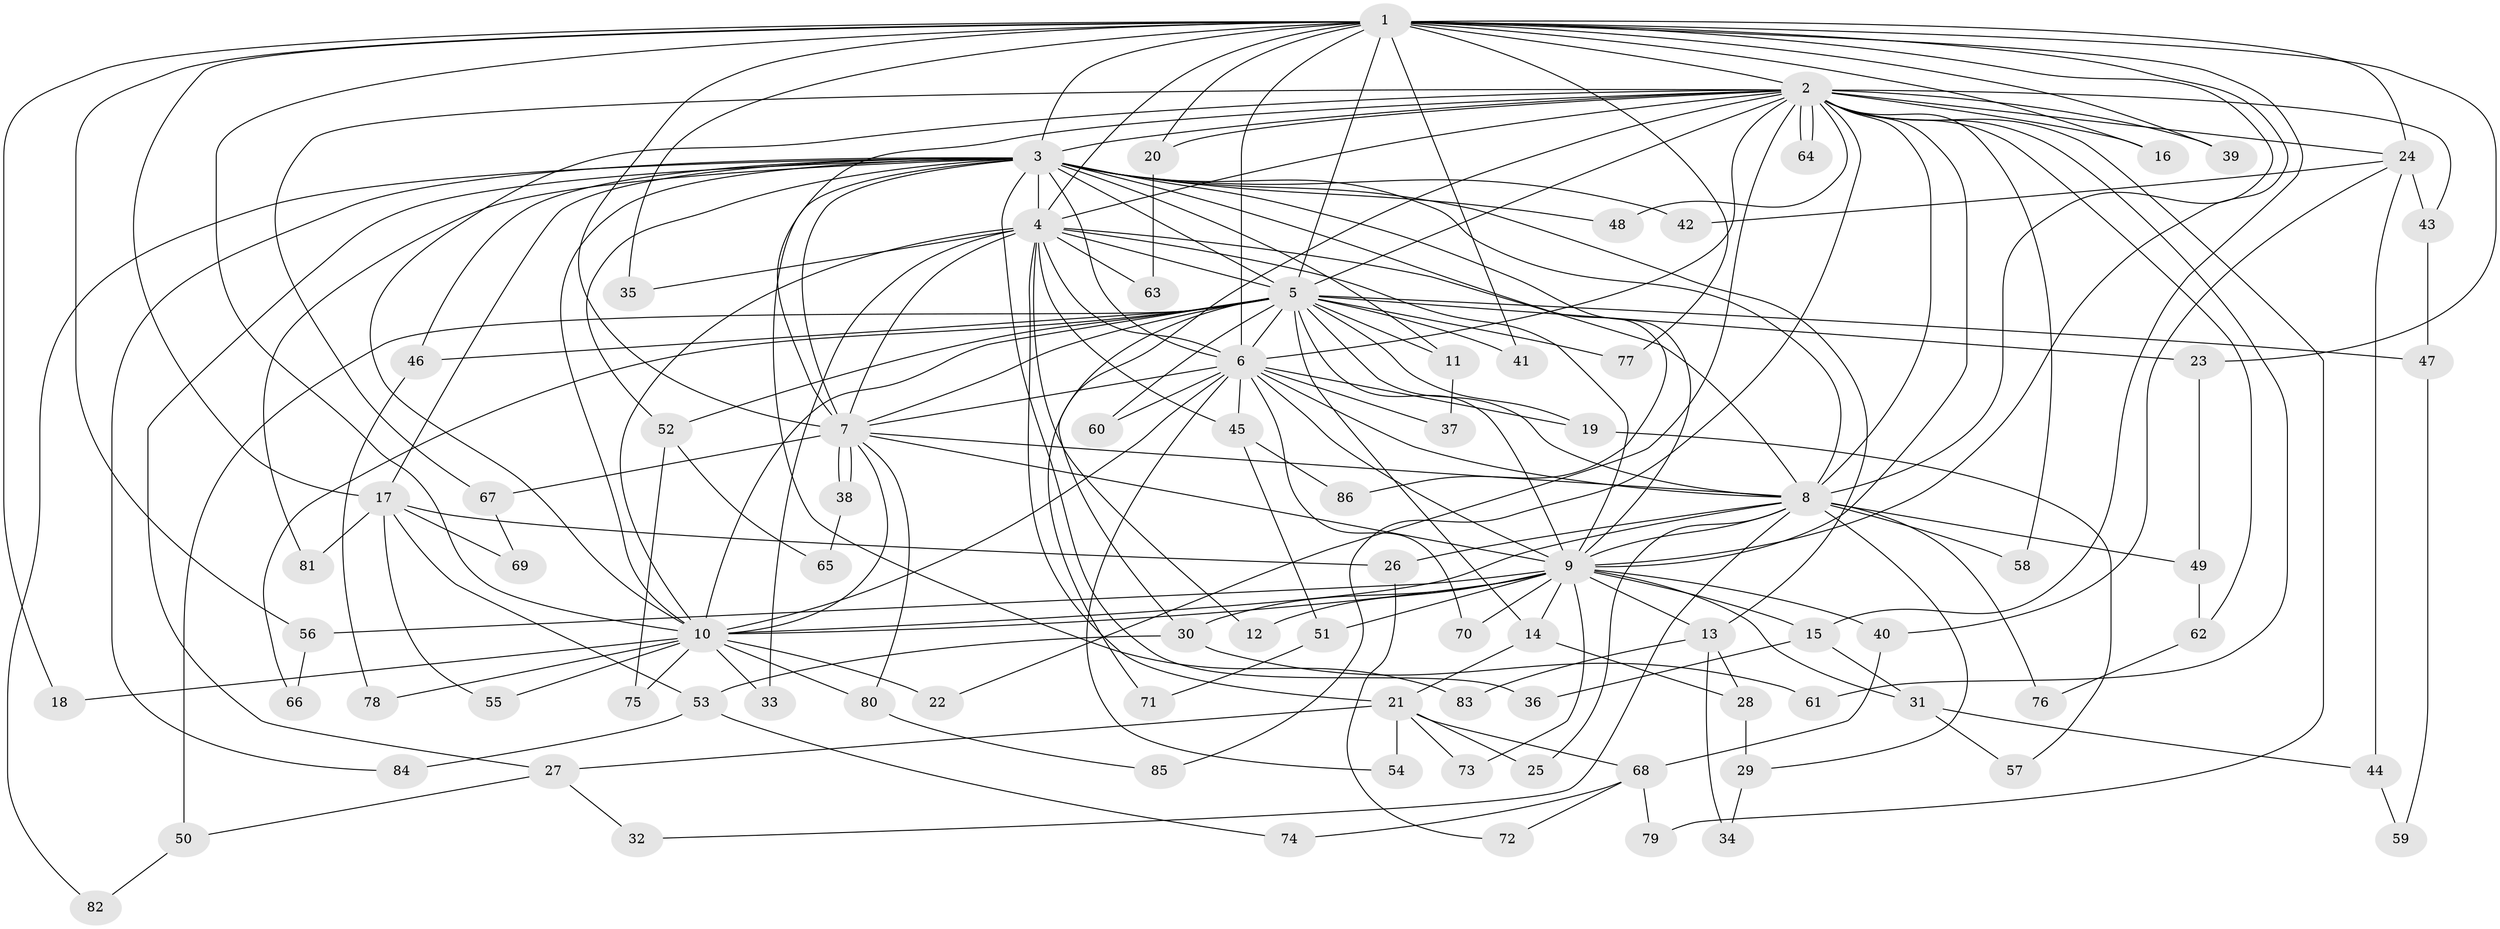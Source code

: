 // coarse degree distribution, {16: 0.015384615384615385, 22: 0.015384615384615385, 27: 0.015384615384615385, 12: 0.015384615384615385, 19: 0.03076923076923077, 13: 0.015384615384615385, 15: 0.015384615384615385, 3: 0.18461538461538463, 2: 0.49230769230769234, 5: 0.046153846153846156, 4: 0.1076923076923077, 7: 0.03076923076923077, 6: 0.015384615384615385}
// Generated by graph-tools (version 1.1) at 2025/23/03/03/25 07:23:42]
// undirected, 86 vertices, 197 edges
graph export_dot {
graph [start="1"]
  node [color=gray90,style=filled];
  1;
  2;
  3;
  4;
  5;
  6;
  7;
  8;
  9;
  10;
  11;
  12;
  13;
  14;
  15;
  16;
  17;
  18;
  19;
  20;
  21;
  22;
  23;
  24;
  25;
  26;
  27;
  28;
  29;
  30;
  31;
  32;
  33;
  34;
  35;
  36;
  37;
  38;
  39;
  40;
  41;
  42;
  43;
  44;
  45;
  46;
  47;
  48;
  49;
  50;
  51;
  52;
  53;
  54;
  55;
  56;
  57;
  58;
  59;
  60;
  61;
  62;
  63;
  64;
  65;
  66;
  67;
  68;
  69;
  70;
  71;
  72;
  73;
  74;
  75;
  76;
  77;
  78;
  79;
  80;
  81;
  82;
  83;
  84;
  85;
  86;
  1 -- 2;
  1 -- 3;
  1 -- 4;
  1 -- 5;
  1 -- 6;
  1 -- 7;
  1 -- 8;
  1 -- 9;
  1 -- 10;
  1 -- 15;
  1 -- 16;
  1 -- 17;
  1 -- 18;
  1 -- 20;
  1 -- 23;
  1 -- 24;
  1 -- 35;
  1 -- 39;
  1 -- 41;
  1 -- 56;
  1 -- 77;
  2 -- 3;
  2 -- 4;
  2 -- 5;
  2 -- 6;
  2 -- 7;
  2 -- 8;
  2 -- 9;
  2 -- 10;
  2 -- 16;
  2 -- 20;
  2 -- 22;
  2 -- 24;
  2 -- 30;
  2 -- 39;
  2 -- 43;
  2 -- 48;
  2 -- 58;
  2 -- 61;
  2 -- 62;
  2 -- 64;
  2 -- 64;
  2 -- 67;
  2 -- 79;
  2 -- 85;
  3 -- 4;
  3 -- 5;
  3 -- 6;
  3 -- 7;
  3 -- 8;
  3 -- 9;
  3 -- 10;
  3 -- 11;
  3 -- 13;
  3 -- 17;
  3 -- 27;
  3 -- 36;
  3 -- 42;
  3 -- 46;
  3 -- 48;
  3 -- 52;
  3 -- 81;
  3 -- 82;
  3 -- 83;
  3 -- 84;
  3 -- 86;
  4 -- 5;
  4 -- 6;
  4 -- 7;
  4 -- 8;
  4 -- 9;
  4 -- 10;
  4 -- 12;
  4 -- 21;
  4 -- 33;
  4 -- 35;
  4 -- 45;
  4 -- 63;
  5 -- 6;
  5 -- 7;
  5 -- 8;
  5 -- 9;
  5 -- 10;
  5 -- 11;
  5 -- 14;
  5 -- 19;
  5 -- 23;
  5 -- 41;
  5 -- 46;
  5 -- 47;
  5 -- 50;
  5 -- 52;
  5 -- 60;
  5 -- 66;
  5 -- 71;
  5 -- 77;
  6 -- 7;
  6 -- 8;
  6 -- 9;
  6 -- 10;
  6 -- 19;
  6 -- 37;
  6 -- 45;
  6 -- 54;
  6 -- 60;
  6 -- 70;
  7 -- 8;
  7 -- 9;
  7 -- 10;
  7 -- 38;
  7 -- 38;
  7 -- 67;
  7 -- 80;
  8 -- 9;
  8 -- 10;
  8 -- 25;
  8 -- 26;
  8 -- 29;
  8 -- 32;
  8 -- 49;
  8 -- 58;
  8 -- 76;
  9 -- 10;
  9 -- 12;
  9 -- 13;
  9 -- 14;
  9 -- 15;
  9 -- 30;
  9 -- 31;
  9 -- 40;
  9 -- 51;
  9 -- 56;
  9 -- 70;
  9 -- 73;
  10 -- 18;
  10 -- 22;
  10 -- 33;
  10 -- 55;
  10 -- 75;
  10 -- 78;
  10 -- 80;
  11 -- 37;
  13 -- 28;
  13 -- 34;
  13 -- 83;
  14 -- 21;
  14 -- 28;
  15 -- 31;
  15 -- 36;
  17 -- 26;
  17 -- 53;
  17 -- 55;
  17 -- 69;
  17 -- 81;
  19 -- 57;
  20 -- 63;
  21 -- 25;
  21 -- 27;
  21 -- 54;
  21 -- 68;
  21 -- 73;
  23 -- 49;
  24 -- 40;
  24 -- 42;
  24 -- 43;
  24 -- 44;
  26 -- 72;
  27 -- 32;
  27 -- 50;
  28 -- 29;
  29 -- 34;
  30 -- 53;
  30 -- 61;
  31 -- 44;
  31 -- 57;
  38 -- 65;
  40 -- 68;
  43 -- 47;
  44 -- 59;
  45 -- 51;
  45 -- 86;
  46 -- 78;
  47 -- 59;
  49 -- 62;
  50 -- 82;
  51 -- 71;
  52 -- 65;
  52 -- 75;
  53 -- 74;
  53 -- 84;
  56 -- 66;
  62 -- 76;
  67 -- 69;
  68 -- 72;
  68 -- 74;
  68 -- 79;
  80 -- 85;
}
